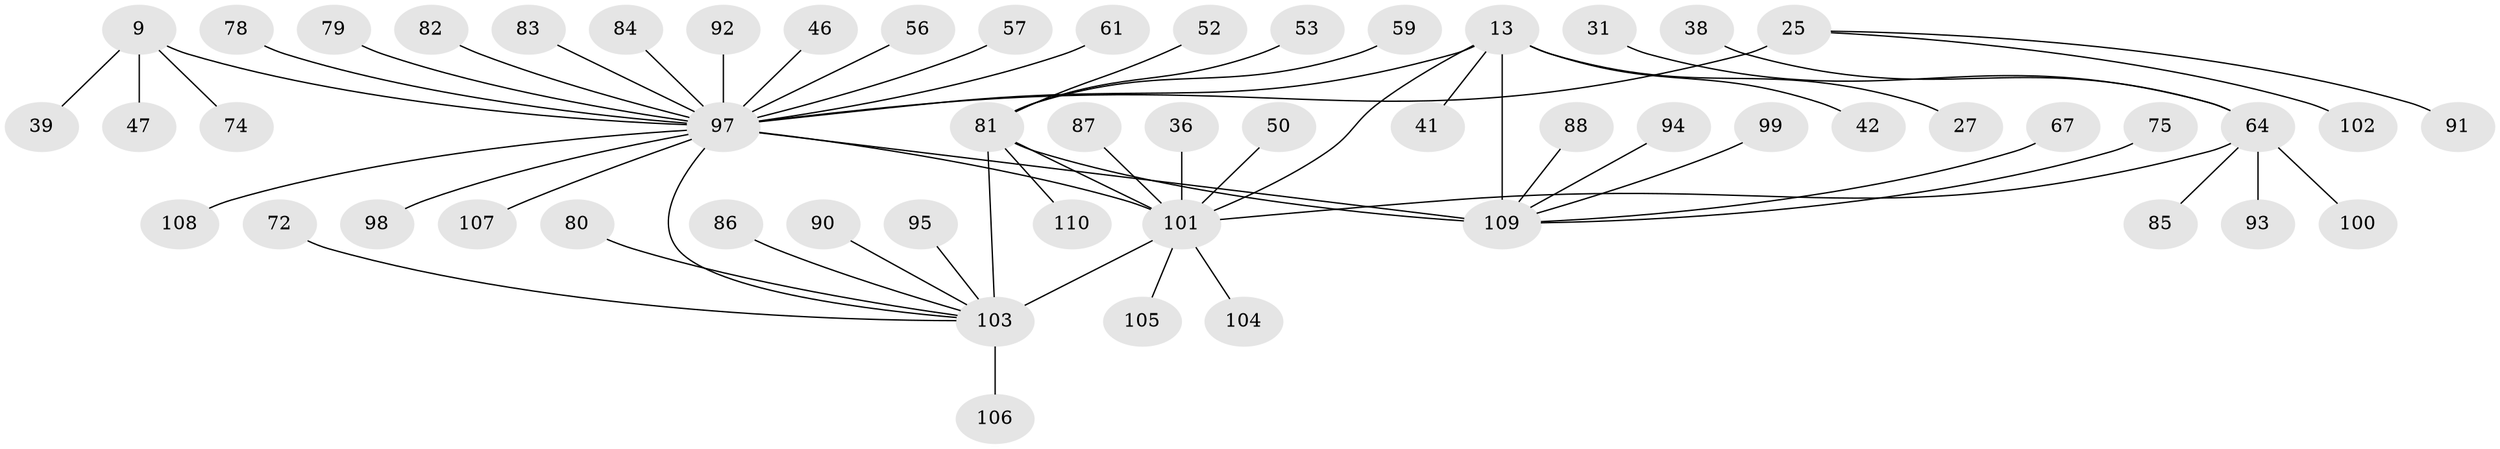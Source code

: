 // original degree distribution, {7: 0.06363636363636363, 5: 0.045454545454545456, 10: 0.02727272727272727, 11: 0.00909090909090909, 9: 0.02727272727272727, 8: 0.02727272727272727, 13: 0.01818181818181818, 6: 0.00909090909090909, 4: 0.00909090909090909, 1: 0.6363636363636364, 2: 0.10909090909090909, 3: 0.01818181818181818}
// Generated by graph-tools (version 1.1) at 2025/57/03/04/25 21:57:33]
// undirected, 55 vertices, 59 edges
graph export_dot {
graph [start="1"]
  node [color=gray90,style=filled];
  9 [super="+7"];
  13 [super="+12"];
  25 [super="+22"];
  27;
  31;
  36;
  38;
  39;
  41;
  42;
  46;
  47;
  50;
  52;
  53;
  56;
  57;
  59;
  61;
  64 [super="+3+30"];
  67;
  72;
  74;
  75;
  78;
  79;
  80;
  81 [super="+18"];
  82;
  83;
  84;
  85;
  86;
  87;
  88;
  90;
  91;
  92 [super="+28"];
  93;
  94;
  95 [super="+35"];
  97 [super="+10+43+45+55+70+76+96"];
  98 [super="+89"];
  99;
  100;
  101 [super="+69+5+44"];
  102;
  103 [super="+68+49+51+54+71"];
  104;
  105;
  106;
  107;
  108;
  109 [super="+14+15+32+58+62"];
  110;
  9 -- 39;
  9 -- 74;
  9 -- 47;
  9 -- 97 [weight=7];
  13 -- 27;
  13 -- 41;
  13 -- 42;
  13 -- 101;
  13 -- 109 [weight=6];
  13 -- 97;
  25 -- 102;
  25 -- 91;
  25 -- 97 [weight=6];
  31 -- 64;
  36 -- 101;
  38 -- 64;
  46 -- 97;
  50 -- 101;
  52 -- 81;
  53 -- 81;
  56 -- 97;
  57 -- 97;
  59 -- 81;
  61 -- 97;
  64 -- 100;
  64 -- 101 [weight=6];
  64 -- 85;
  64 -- 93;
  67 -- 109;
  72 -- 103;
  75 -- 109;
  78 -- 97;
  79 -- 97;
  80 -- 103;
  81 -- 101;
  81 -- 103 [weight=6];
  81 -- 109;
  81 -- 110;
  82 -- 97;
  83 -- 97;
  84 -- 97;
  86 -- 103;
  87 -- 101;
  88 -- 109;
  90 -- 103;
  92 -- 97;
  94 -- 109;
  95 -- 103;
  97 -- 109 [weight=2];
  97 -- 98;
  97 -- 101 [weight=4];
  97 -- 103 [weight=2];
  97 -- 107;
  97 -- 108;
  99 -- 109;
  101 -- 103 [weight=2];
  101 -- 104;
  101 -- 105;
  103 -- 106;
}
